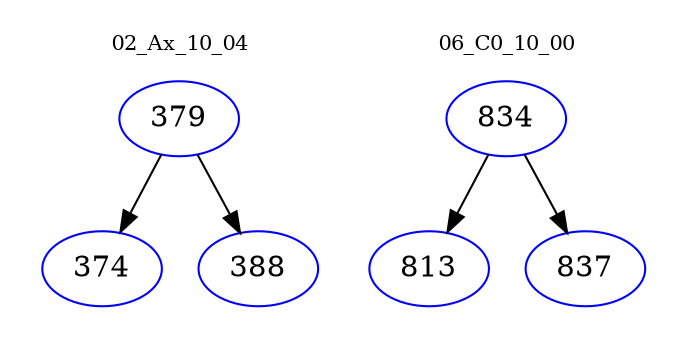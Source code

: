 digraph{
subgraph cluster_0 {
color = white
label = "02_Ax_10_04";
fontsize=10;
T0_379 [label="379", color="blue"]
T0_379 -> T0_374 [color="black"]
T0_374 [label="374", color="blue"]
T0_379 -> T0_388 [color="black"]
T0_388 [label="388", color="blue"]
}
subgraph cluster_1 {
color = white
label = "06_C0_10_00";
fontsize=10;
T1_834 [label="834", color="blue"]
T1_834 -> T1_813 [color="black"]
T1_813 [label="813", color="blue"]
T1_834 -> T1_837 [color="black"]
T1_837 [label="837", color="blue"]
}
}
